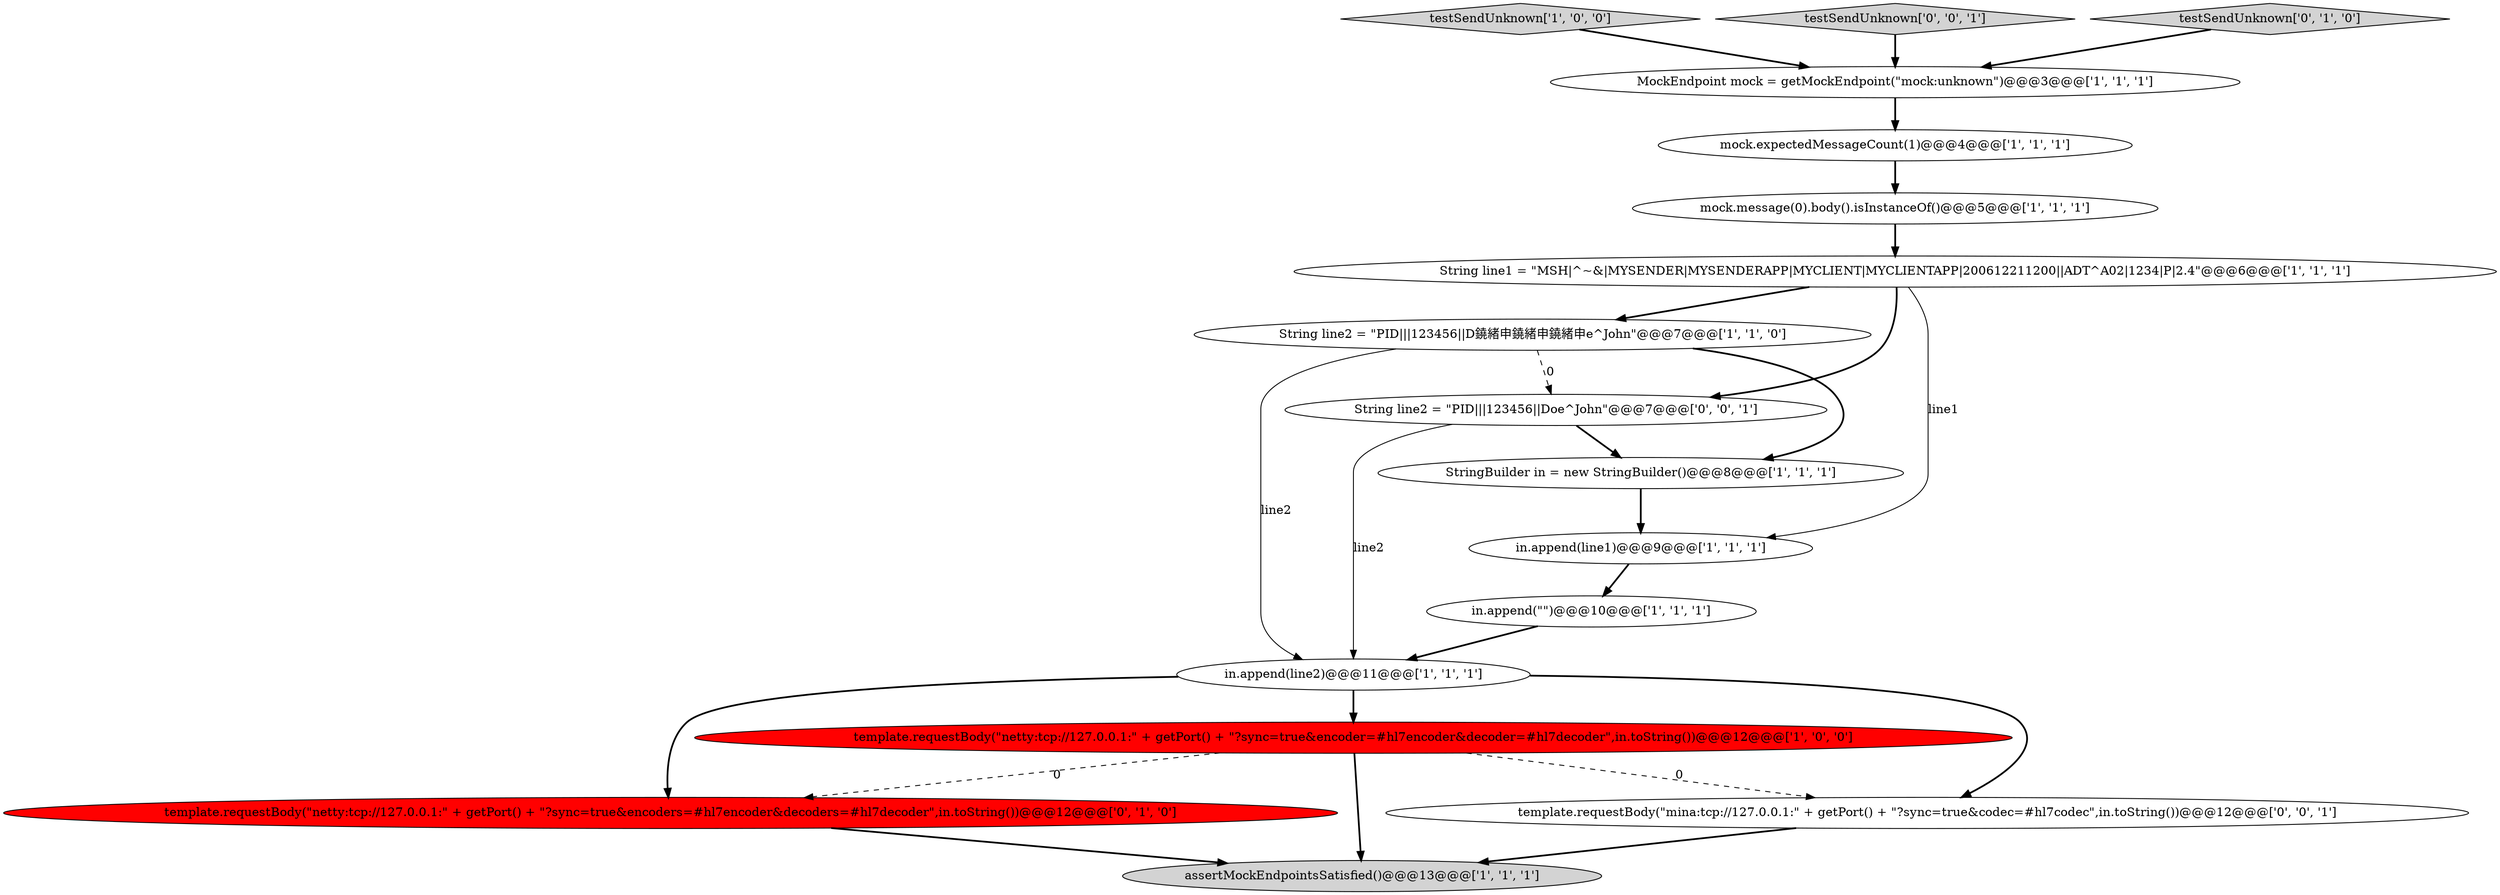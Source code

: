 digraph {
0 [style = filled, label = "mock.expectedMessageCount(1)@@@4@@@['1', '1', '1']", fillcolor = white, shape = ellipse image = "AAA0AAABBB1BBB"];
3 [style = filled, label = "template.requestBody(\"netty:tcp://127.0.0.1:\" + getPort() + \"?sync=true&encoder=#hl7encoder&decoder=#hl7decoder\",in.toString())@@@12@@@['1', '0', '0']", fillcolor = red, shape = ellipse image = "AAA1AAABBB1BBB"];
13 [style = filled, label = "template.requestBody(\"netty:tcp://127.0.0.1:\" + getPort() + \"?sync=true&encoders=#hl7encoder&decoders=#hl7decoder\",in.toString())@@@12@@@['0', '1', '0']", fillcolor = red, shape = ellipse image = "AAA1AAABBB2BBB"];
9 [style = filled, label = "assertMockEndpointsSatisfied()@@@13@@@['1', '1', '1']", fillcolor = lightgray, shape = ellipse image = "AAA0AAABBB1BBB"];
7 [style = filled, label = "mock.message(0).body().isInstanceOf()@@@5@@@['1', '1', '1']", fillcolor = white, shape = ellipse image = "AAA0AAABBB1BBB"];
1 [style = filled, label = "testSendUnknown['1', '0', '0']", fillcolor = lightgray, shape = diamond image = "AAA0AAABBB1BBB"];
14 [style = filled, label = "testSendUnknown['0', '0', '1']", fillcolor = lightgray, shape = diamond image = "AAA0AAABBB3BBB"];
5 [style = filled, label = "MockEndpoint mock = getMockEndpoint(\"mock:unknown\")@@@3@@@['1', '1', '1']", fillcolor = white, shape = ellipse image = "AAA0AAABBB1BBB"];
8 [style = filled, label = "String line2 = \"PID|||123456||D鐃緒申鐃緒申鐃緒申e^John\"@@@7@@@['1', '1', '0']", fillcolor = white, shape = ellipse image = "AAA0AAABBB1BBB"];
10 [style = filled, label = "in.append(line2)@@@11@@@['1', '1', '1']", fillcolor = white, shape = ellipse image = "AAA0AAABBB1BBB"];
15 [style = filled, label = "template.requestBody(\"mina:tcp://127.0.0.1:\" + getPort() + \"?sync=true&codec=#hl7codec\",in.toString())@@@12@@@['0', '0', '1']", fillcolor = white, shape = ellipse image = "AAA0AAABBB3BBB"];
16 [style = filled, label = "String line2 = \"PID|||123456||Doe^John\"@@@7@@@['0', '0', '1']", fillcolor = white, shape = ellipse image = "AAA0AAABBB3BBB"];
4 [style = filled, label = "in.append(line1)@@@9@@@['1', '1', '1']", fillcolor = white, shape = ellipse image = "AAA0AAABBB1BBB"];
11 [style = filled, label = "StringBuilder in = new StringBuilder()@@@8@@@['1', '1', '1']", fillcolor = white, shape = ellipse image = "AAA0AAABBB1BBB"];
2 [style = filled, label = "in.append(\"\")@@@10@@@['1', '1', '1']", fillcolor = white, shape = ellipse image = "AAA0AAABBB1BBB"];
12 [style = filled, label = "testSendUnknown['0', '1', '0']", fillcolor = lightgray, shape = diamond image = "AAA0AAABBB2BBB"];
6 [style = filled, label = "String line1 = \"MSH|^~\&|MYSENDER|MYSENDERAPP|MYCLIENT|MYCLIENTAPP|200612211200||ADT^A02|1234|P|2.4\"@@@6@@@['1', '1', '1']", fillcolor = white, shape = ellipse image = "AAA0AAABBB1BBB"];
1->5 [style = bold, label=""];
8->16 [style = dashed, label="0"];
16->11 [style = bold, label=""];
10->15 [style = bold, label=""];
12->5 [style = bold, label=""];
11->4 [style = bold, label=""];
10->3 [style = bold, label=""];
4->2 [style = bold, label=""];
2->10 [style = bold, label=""];
3->13 [style = dashed, label="0"];
0->7 [style = bold, label=""];
6->4 [style = solid, label="line1"];
3->9 [style = bold, label=""];
16->10 [style = solid, label="line2"];
5->0 [style = bold, label=""];
10->13 [style = bold, label=""];
6->16 [style = bold, label=""];
15->9 [style = bold, label=""];
7->6 [style = bold, label=""];
6->8 [style = bold, label=""];
8->10 [style = solid, label="line2"];
3->15 [style = dashed, label="0"];
13->9 [style = bold, label=""];
8->11 [style = bold, label=""];
14->5 [style = bold, label=""];
}
